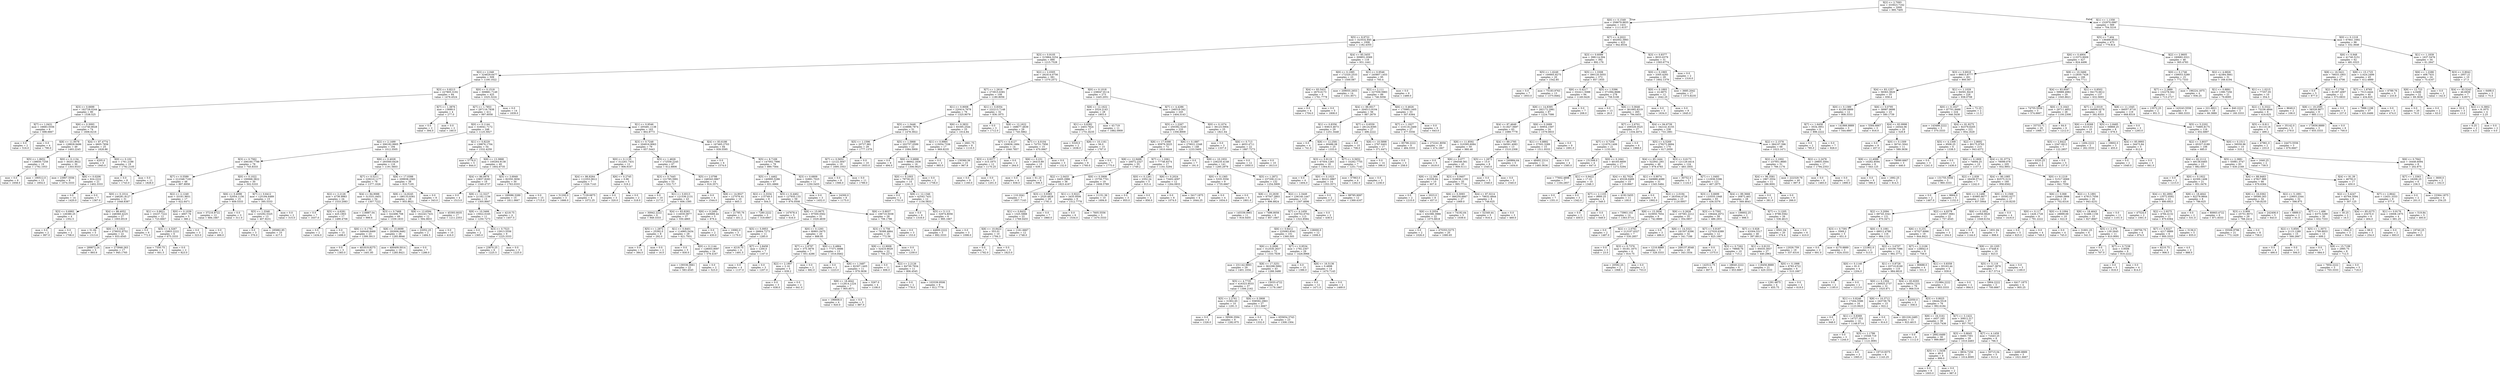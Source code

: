 digraph Tree {
node [shape=box] ;
0 [label="X[2] <= 2.7093\nmse = 333923.7162\nsamples = 2000\nvalue = 995.7405"] ;
1 [label="X[0] <= 0.1549\nmse = 358679.9655\nsamples = 1431\nvalue = 1111.6157"] ;
0 -> 1 [labeldistance=2.5, labelangle=45, headlabel="True"] ;
2 [label="X[5] <= 8.9722\nmse = 323532.845\nsamples = 1008\nvalue = 1182.4355"] ;
1 -> 2 ;
3 [label="X[3] <= 0.9105\nmse = 315864.3254\nsamples = 890\nvalue = 1215.7528"] ;
2 -> 3 ;
4 [label="X[2] <= 2.048\nmse = 324629.6477\nsamples = 509\nvalue = 1100.1022"] ;
3 -> 4 ;
5 [label="X[3] <= 0.8213\nmse = 227805.3192\nsamples = 84\nvalue = 1478.4524"] ;
4 -> 5 ;
6 [label="X[3] <= 0.6699\nmse = 162728.0244\nsamples = 80\nvalue = 1538.525"] ;
5 -> 6 ;
7 [label="X[7] <= 1.0431\nmse = 16683.5556\nsamples = 6\nvalue = 698.6667"] ;
6 -> 7 ;
8 [label="mse = 0.0\nsamples = 2\nvalue = 516.0"] ;
7 -> 8 ;
9 [label="mse = 0.0\nsamples = 4\nvalue = 790.0"] ;
7 -> 9 ;
10 [label="X[6] <= 0.3093\nmse = 112740.8028\nsamples = 74\nvalue = 1606.6216"] ;
6 -> 10 ;
11 [label="X[8] <= 11.9578\nmse = 128828.9496\nsamples = 49\nvalue = 1493.2245"] ;
10 -> 11 ;
12 [label="X[5] <= 1.8652\nmse = 138650.7258\nsamples = 19\nvalue = 1792.1053"] ;
11 -> 12 ;
13 [label="mse = 0.0\nsamples = 6\nvalue = 1658.0"] ;
12 -> 13 ;
14 [label="mse = 190512.0\nsamples = 13\nvalue = 1854.0"] ;
12 -> 14 ;
15 [label="X[0] <= 0.1134\nmse = 30201.8622\nsamples = 30\nvalue = 1303.9333"] ;
11 -> 15 ;
16 [label="mse = 23907.5556\nsamples = 9\nvalue = 1074.3333"] ;
15 -> 16 ;
17 [label="X[6] <= 0.0206\nmse = 624.2222\nsamples = 21\nvalue = 1402.3333"] ;
15 -> 17 ;
18 [label="mse = 0.0\nsamples = 14\nvalue = 1420.0"] ;
17 -> 18 ;
19 [label="mse = 0.0\nsamples = 7\nvalue = 1367.0"] ;
17 -> 19 ;
20 [label="X[4] <= 87.4774\nmse = 6605.7856\nsamples = 25\nvalue = 1828.88"] ;
10 -> 20 ;
21 [label="mse = 4205.0\nsamples = 6\nvalue = 1945.0"] ;
20 -> 21 ;
22 [label="X[0] <= 0.102\nmse = 1761.2188\nsamples = 19\nvalue = 1792.2105"] ;
20 -> 22 ;
23 [label="mse = 0.0\nsamples = 8\nvalue = 1743.0"] ;
22 -> 23 ;
24 [label="mse = 0.0\nsamples = 11\nvalue = 1828.0"] ;
22 -> 24 ;
25 [label="X[7] <= 1.3876\nmse = 13689.0\nsamples = 4\nvalue = 277.0"] ;
5 -> 25 ;
26 [label="mse = 0.0\nsamples = 2\nvalue = 394.0"] ;
25 -> 26 ;
27 [label="mse = 0.0\nsamples = 2\nvalue = 160.0"] ;
25 -> 27 ;
28 [label="X[0] <= 0.1518\nmse = 309881.7149\nsamples = 425\nvalue = 1025.3224"] ;
4 -> 28 ;
29 [label="X[7] <= 1.7853\nmse = 297116.7838\nsamples = 411\nvalue = 997.6058"] ;
28 -> 29 ;
30 [label="X[0] <= 0.1144\nmse = 316041.7172\nsamples = 248\nvalue = 1125.5927"] ;
29 -> 30 ;
31 [label="X[2] <= 2.1499\nmse = 306182.9905\nsamples = 194\nvalue = 1012.3505"] ;
30 -> 31 ;
32 [label="X[3] <= 0.7562\nmse = 206160.7799\nsamples = 78\nvalue = 745.8333"] ;
31 -> 32 ;
33 [label="X[7] <= 0.5589\nmse = 212348.7183\nsamples = 48\nvalue = 897.8958"] ;
32 -> 33 ;
34 [label="X[0] <= 0.1014\nmse = 246281.8127\nsamples = 31\nvalue = 1048.8387"] ;
33 -> 34 ;
35 [label="X[3] <= 0.6993\nmse = 126380.25\nsamples = 4\nvalue = 1352.5"] ;
34 -> 35 ;
36 [label="mse = 0.0\nsamples = 2\nvalue = 997.0"] ;
35 -> 36 ;
37 [label="mse = 0.0\nsamples = 2\nvalue = 1708.0"] ;
35 -> 37 ;
38 [label="X[4] <= 86.4052\nmse = 248360.4225\nsamples = 27\nvalue = 1003.8519"] ;
34 -> 38 ;
39 [label="mse = 51.84\nsamples = 5\nvalue = 1313.6"] ;
38 -> 39 ;
40 [label="X[0] <= 0.1023\nmse = 278032.9752\nsamples = 22\nvalue = 933.4545"] ;
38 -> 40 ;
41 [label="mse = 289872.24\nsamples = 5\nvalue = 893.6"] ;
40 -> 41 ;
42 [label="mse = 273946.263\nsamples = 17\nvalue = 945.1765"] ;
40 -> 42 ;
43 [label="X[2] <= 2.1249\nmse = 33161.9931\nsamples = 17\nvalue = 622.6471"] ;
33 -> 43 ;
44 [label="X[1] <= 0.8621\nmse = 10237.7222\nsamples = 12\nvalue = 723.6667"] ;
43 -> 44 ;
45 [label="mse = 0.0\nsamples = 6\nvalue = 772.0"] ;
44 -> 45 ;
46 [label="X[5] <= 4.3267\nmse = 15803.2222\nsamples = 6\nvalue = 675.3333"] ;
44 -> 46 ;
47 [label="mse = 7350.75\nsamples = 4\nvalue = 601.5"] ;
46 -> 47 ;
48 [label="mse = 0.0\nsamples = 2\nvalue = 823.0"] ;
46 -> 48 ;
49 [label="X[0] <= 0.1039\nmse = 4907.76\nsamples = 5\nvalue = 380.2"] ;
43 -> 49 ;
50 [label="mse = 0.0\nsamples = 3\nvalue = 323.0"] ;
49 -> 50 ;
51 [label="mse = 0.0\nsamples = 2\nvalue = 466.0"] ;
49 -> 51 ;
52 [label="X[0] <= 0.1022\nmse = 100068.3822\nsamples = 30\nvalue = 502.5333"] ;
32 -> 52 ;
53 [label="X[6] <= 0.4098\nmse = 52054.1156\nsamples = 15\nvalue = 609.5333"] ;
52 -> 53 ;
54 [label="mse = 37216.9722\nsamples = 12\nvalue = 684.1667"] ;
53 -> 54 ;
55 [label="mse = 0.0\nsamples = 3\nvalue = 311.0"] ;
53 -> 55 ;
56 [label="X[7] <= 0.6412\nmse = 125184.6489\nsamples = 15\nvalue = 395.5333"] ;
52 -> 56 ;
57 [label="X[5] <= 1.3348\nmse = 143292.5325\nsamples = 13\nvalue = 407.9231"] ;
56 -> 57 ;
58 [label="mse = 0.0\nsamples = 3\nvalue = 376.0"] ;
57 -> 58 ;
59 [label="mse = 185882.85\nsamples = 10\nvalue = 417.5"] ;
57 -> 59 ;
60 [label="mse = 0.0\nsamples = 2\nvalue = 315.0"] ;
56 -> 60 ;
61 [label="X[6] <= 0.4028\nmse = 293560.6429\nsamples = 116\nvalue = 1191.5603"] ;
31 -> 61 ;
62 [label="X[7] <= 0.5211\nmse = 229210.1177\nsamples = 78\nvalue = 1377.1026"] ;
61 -> 62 ;
63 [label="X[2] <= 2.2126\nmse = 4736.9983\nsamples = 24\nvalue = 1533.2083"] ;
62 -> 63 ;
64 [label="mse = 0.0\nsamples = 7\nvalue = 1637.0"] ;
63 -> 64 ;
65 [label="X[5] <= 4.6281\nmse = 425.1903\nsamples = 17\nvalue = 1490.4706"] ;
63 -> 65 ;
66 [label="mse = 0.0\nsamples = 2\nvalue = 1434.0"] ;
65 -> 66 ;
67 [label="mse = 0.0\nsamples = 15\nvalue = 1498.0"] ;
65 -> 67 ;
68 [label="X[4] <= 84.9088\nmse = 313331.6451\nsamples = 54\nvalue = 1307.7222"] ;
62 -> 68 ;
69 [label="mse = 118887.04\nsamples = 5\nvalue = 999.6"] ;
68 -> 69 ;
70 [label="X[3] <= 0.7468\nmse = 322496.708\nsamples = 49\nvalue = 1339.1633"] ;
68 -> 70 ;
71 [label="X[6] <= 0.1781\nmse = 349448.8469\nsamples = 23\nvalue = 1399.3913"] ;
70 -> 71 ;
72 [label="mse = 0.0\nsamples = 3\nvalue = 1383.0"] ;
71 -> 72 ;
73 [label="mse = 401819.8275\nsamples = 20\nvalue = 1401.85"] ;
71 -> 73 ;
74 [label="X[8] <= 15.6699\nmse = 292606.9482\nsamples = 26\nvalue = 1285.8846"] ;
70 -> 74 ;
75 [label="mse = 400409.5014\nsamples = 19\nvalue = 1285.8421"] ;
74 -> 75 ;
76 [label="mse = 0.0\nsamples = 7\nvalue = 1286.0"] ;
74 -> 76 ;
77 [label="X[8] <= 17.0398\nmse = 209938.2583\nsamples = 38\nvalue = 810.7105"] ;
61 -> 77 ;
78 [label="X[8] <= 14.8245\nmse = 186133.6361\nsamples = 29\nvalue = 955.8621"] ;
77 -> 78 ;
79 [label="X[8] <= 12.6594\nmse = 162243.7431\nsamples = 12\nvalue = 594.0833"] ;
78 -> 79 ;
80 [label="mse = 22052.25\nsamples = 2\nvalue = 1484.5"] ;
79 -> 80 ;
81 [label="mse = 0.0\nsamples = 10\nvalue = 416.0"] ;
79 -> 81 ;
82 [label="mse = 45393.0035\nsamples = 17\nvalue = 1211.2353"] ;
78 -> 82 ;
83 [label="mse = 0.0\nsamples = 9\nvalue = 343.0"] ;
77 -> 83 ;
84 [label="X[1] <= 0.8229\nmse = 139876.1704\nsamples = 54\nvalue = 1532.4259"] ;
30 -> 84 ;
85 [label="mse = 5776.0\nsamples = 5\nvalue = 844.0"] ;
84 -> 85 ;
86 [label="X[8] <= 13.3868\nmse = 100264.9138\nsamples = 49\nvalue = 1602.6735"] ;
84 -> 86 ;
87 [label="X[4] <= 86.0978\nmse = 23837.8283\nsamples = 19\nvalue = 1349.4737"] ;
86 -> 87 ;
88 [label="mse = 0.0\nsamples = 4\nvalue = 1513.0"] ;
87 -> 88 ;
89 [label="X[8] <= 12.3227\nmse = 21162.1156\nsamples = 15\nvalue = 1305.8667"] ;
87 -> 89 ;
90 [label="X[8] <= 10.3466\nmse = 15922.0165\nsamples = 11\nvalue = 1250.7273"] ;
89 -> 90 ;
91 [label="mse = 0.0\nsamples = 2\nvalue = 1365.0"] ;
90 -> 91 ;
92 [label="X[3] <= 0.7523\nmse = 15913.5556\nsamples = 9\nvalue = 1225.3333"] ;
90 -> 92 ;
93 [label="mse = 23870.25\nsamples = 6\nvalue = 1225.5"] ;
92 -> 93 ;
94 [label="mse = 0.0\nsamples = 3\nvalue = 1225.0"] ;
92 -> 94 ;
95 [label="mse = 4218.75\nsamples = 4\nvalue = 1457.5"] ;
89 -> 95 ;
96 [label="X[5] <= 3.6949\nmse = 82350.3656\nsamples = 30\nvalue = 1763.0333"] ;
86 -> 96 ;
97 [label="mse = 160086.3289\nsamples = 15\nvalue = 1811.0667"] ;
96 -> 97 ;
98 [label="mse = 0.0\nsamples = 15\nvalue = 1715.0"] ;
96 -> 98 ;
99 [label="X[1] <= 0.9546\nmse = 205481.1138\nsamples = 163\nvalue = 802.8773"] ;
29 -> 99 ;
100 [label="X[3] <= 0.7248\nmse = 204916.9063\nsamples = 79\nvalue = 657.5443"] ;
99 -> 100 ;
101 [label="X[0] <= 0.1135\nmse = 312261.7431\nsamples = 12\nvalue = 906.9167"] ;
100 -> 101 ;
102 [label="X[4] <= 86.8264\nmse = 112353.0612\nsamples = 7\nvalue = 1326.7143"] ;
101 -> 102 ;
103 [label="mse = 51200.0\nsamples = 3\nvalue = 1666.0"] ;
102 -> 103 ;
104 [label="mse = 7129.6875\nsamples = 4\nvalue = 1072.25"] ;
102 -> 104 ;
105 [label="X[6] <= 0.2745\nmse = 0.96\nsamples = 5\nvalue = 319.2"] ;
101 -> 105 ;
106 [label="mse = 0.0\nsamples = 3\nvalue = 320.0"] ;
105 -> 106 ;
107 [label="mse = 0.0\nsamples = 2\nvalue = 318.0"] ;
105 -> 107 ;
108 [label="X[5] <= 1.4626\nmse = 172558.2245\nsamples = 67\nvalue = 612.8806"] ;
100 -> 108 ;
109 [label="X[3] <= 0.7445\nmse = 121785.5991\nsamples = 53\nvalue = 532.717"] ;
108 -> 109 ;
110 [label="mse = 0.0\nsamples = 10\nvalue = 217.0"] ;
109 -> 110 ;
111 [label="X[1] <= 0.8313\nmse = 121536.2131\nsamples = 43\nvalue = 606.1395"] ;
109 -> 111 ;
112 [label="mse = 30942.2222\nsamples = 6\nvalue = 949.3333"] ;
111 -> 112 ;
113 [label="X[4] <= 83.8293\nmse = 114030.0877\nsamples = 37\nvalue = 550.4865"] ;
111 -> 113 ;
114 [label="X[5] <= 1.2872\nmse = 25392.0\nsamples = 8\nvalue = 292.0"] ;
113 -> 114 ;
115 [label="mse = 0.0\nsamples = 6\nvalue = 384.0"] ;
114 -> 115 ;
116 [label="mse = 0.0\nsamples = 2\nvalue = 16.0"] ;
114 -> 116 ;
117 [label="X[1] <= 0.8401\nmse = 114965.5434\nsamples = 29\nvalue = 621.7931"] ;
113 -> 117 ;
118 [label="mse = 0.0\nsamples = 5\nvalue = 830.0"] ;
117 -> 118 ;
119 [label="X[0] <= 0.1144\nmse = 128003.9097\nsamples = 24\nvalue = 578.4167"] ;
117 -> 119 ;
120 [label="mse = 139336.0661\nsamples = 22\nvalue = 583.4545"] ;
119 -> 120 ;
121 [label="mse = 0.0\nsamples = 2\nvalue = 523.0"] ;
119 -> 121 ;
122 [label="X[5] <= 2.0798\nmse = 248343.0867\nsamples = 14\nvalue = 916.3571"] ;
108 -> 122 ;
123 [label="mse = 0.0\nsamples = 4\nvalue = 1544.0"] ;
122 -> 123 ;
124 [label="X[8] <= 14.9027\nmse = 127076.41\nsamples = 10\nvalue = 665.3"] ;
122 -> 124 ;
125 [label="X[6] <= 0.2492\nmse = 140689.44\nsamples = 5\nvalue = 879.4"] ;
124 -> 125 ;
126 [label="mse = 0.0\nsamples = 2\nvalue = 430.0"] ;
125 -> 126 ;
127 [label="mse = 10082.0\nsamples = 3\nvalue = 1179.0"] ;
125 -> 127 ;
128 [label="mse = 21785.76\nsamples = 5\nvalue = 451.2"] ;
124 -> 128 ;
129 [label="X[4] <= 83.6186\nmse = 167465.2703\nsamples = 84\nvalue = 939.5595"] ;
99 -> 129 ;
130 [label="mse = 0.0\nsamples = 6\nvalue = 1574.0"] ;
129 -> 130 ;
131 [label="X[5] <= 8.7169\nmse = 147002.7996\nsamples = 78\nvalue = 890.7564"] ;
129 -> 131 ;
132 [label="X[5] <= 1.4462\nmse = 140995.5286\nsamples = 67\nvalue = 831.6866"] ;
131 -> 132 ;
133 [label="X[2] <= 2.3334\nmse = 115749.5\nsamples = 8\nvalue = 504.5"] ;
132 -> 133 ;
134 [label="mse = 7280.2222\nsamples = 3\nvalue = 318.6667"] ;
133 -> 134 ;
135 [label="mse = 147678.4\nsamples = 5\nvalue = 616.0"] ;
133 -> 135 ;
136 [label="X[5] <= 6.4462\nmse = 127935.133\nsamples = 59\nvalue = 876.0508"] ;
132 -> 136 ;
137 [label="X[8] <= 15.0675\nmse = 97500.0562\nsamples = 31\nvalue = 1029.4839"] ;
136 -> 137 ;
138 [label="X[5] <= 5.0953\nmse = 26664.7273\nsamples = 11\nvalue = 1285.0"] ;
137 -> 138 ;
139 [label="mse = 4218.75\nsamples = 4\nvalue = 1491.5"] ;
138 -> 139 ;
140 [label="X[7] <= 2.8458\nmse = 1200.0\nsamples = 7\nvalue = 1167.0"] ;
138 -> 140 ;
141 [label="mse = 0.0\nsamples = 4\nvalue = 1137.0"] ;
140 -> 141 ;
142 [label="mse = 0.0\nsamples = 3\nvalue = 1207.0"] ;
140 -> 142 ;
143 [label="X[0] <= 0.1293\nmse = 80801.0475\nsamples = 20\nvalue = 888.95"] ;
137 -> 143 ;
144 [label="X[7] <= 2.8797\nmse = 375.3878\nsamples = 7\nvalue = 651.4286"] ;
143 -> 144 ;
145 [label="X[2] <= 2.1807\nmse = 2.16\nsamples = 5\nvalue = 639.2"] ;
144 -> 145 ;
146 [label="mse = 0.0\nsamples = 3\nvalue = 638.0"] ;
145 -> 146 ;
147 [label="mse = 0.0\nsamples = 2\nvalue = 641.0"] ;
145 -> 147 ;
148 [label="mse = 0.0\nsamples = 2\nvalue = 682.0"] ;
144 -> 148 ;
149 [label="X[6] <= 0.4864\nmse = 77371.6686\nsamples = 13\nvalue = 1016.8462"] ;
143 -> 149 ;
150 [label="mse = 0.0\nsamples = 2\nvalue = 1223.0"] ;
149 -> 150 ;
151 [label="X[6] <= 1.3487\nmse = 82307.1405\nsamples = 11\nvalue = 979.3636"] ;
149 -> 151 ;
152 [label="X[8] <= 18.4642\nmse = 112614.1224\nsamples = 7\nvalue = 905.8571"] ;
151 -> 152 ;
153 [label="mse = 196608.0\nsamples = 4\nvalue = 920.0"] ;
152 -> 153 ;
154 [label="mse = 0.0\nsamples = 3\nvalue = 887.0"] ;
152 -> 154 ;
155 [label="mse = 3267.0\nsamples = 4\nvalue = 1108.0"] ;
151 -> 155 ;
156 [label="X[6] <= 0.8037\nmse = 106710.5038\nsamples = 28\nvalue = 706.1786"] ;
136 -> 156 ;
157 [label="X[3] <= 0.756\nmse = 78388.4864\nsamples = 25\nvalue = 772.56"] ;
156 -> 157 ;
158 [label="X[8] <= 12.9008\nmse = 52410.9029\nsamples = 22\nvalue = 706.2273"] ;
157 -> 158 ;
159 [label="mse = 0.0\nsamples = 11\nvalue = 606.0"] ;
158 -> 159 ;
160 [label="X[2] <= 2.2126\nmse = 84730.7934\nsamples = 11\nvalue = 806.4545"] ;
158 -> 160 ;
161 [label="mse = 0.0\nsamples = 2\nvalue = 778.0"] ;
160 -> 161 ;
162 [label="mse = 103339.9506\nsamples = 9\nvalue = 812.7778"] ;
160 -> 162 ;
163 [label="mse = 0.0\nsamples = 3\nvalue = 1259.0"] ;
157 -> 163 ;
164 [label="mse = 0.0\nsamples = 3\nvalue = 153.0"] ;
156 -> 164 ;
165 [label="X[3] <= 0.6809\nmse = 32891.7025\nsamples = 11\nvalue = 1250.5455"] ;
131 -> 165 ;
166 [label="mse = 0.0\nsamples = 3\nvalue = 1452.0"] ;
165 -> 166 ;
167 [label="mse = 24300.0\nsamples = 8\nvalue = 1175.0"] ;
165 -> 167 ;
168 [label="mse = 0.0\nsamples = 14\nvalue = 1839.0"] ;
28 -> 168 ;
169 [label="X[2] <= 2.0305\nmse = 262414.0756\nsamples = 381\nvalue = 1370.2572"] ;
3 -> 169 ;
170 [label="X[7] <= 1.2616\nmse = 273915.6381\nsamples = 108\nvalue = 1180.8056"] ;
169 -> 170 ;
171 [label="X[1] <= 0.9008\nmse = 220414.7678\nsamples = 76\nvalue = 1325.9079"] ;
170 -> 171 ;
172 [label="X[5] <= 1.3448\nmse = 216896.7874\nsamples = 51\nvalue = 1478.3922"] ;
171 -> 172 ;
173 [label="X[5] <= 1.1596\nmse = 20727.981\nsamples = 29\nvalue = 1777.1379"] ;
172 -> 173 ;
174 [label="X[7] <= 0.5652\nmse = 12122.3047\nsamples = 19\nvalue = 1695.1053"] ;
173 -> 174 ;
175 [label="mse = 0.0\nsamples = 8\nvalue = 1566.0"] ;
174 -> 175 ;
176 [label="mse = 0.0\nsamples = 11\nvalue = 1789.0"] ;
174 -> 176 ;
177 [label="mse = 0.0\nsamples = 10\nvalue = 1933.0"] ;
173 -> 177 ;
178 [label="X[5] <= 1.5868\nmse = 202757.0599\nsamples = 22\nvalue = 1084.5909"] ;
172 -> 178 ;
179 [label="mse = 0.0\nsamples = 6\nvalue = 494.0"] ;
178 -> 179 ;
180 [label="X[6] <= 0.6898\nmse = 98942.1836\nsamples = 16\nvalue = 1306.0625"] ;
178 -> 180 ;
181 [label="X[0] <= 0.1003\nmse = 79730.25\nsamples = 14\nvalue = 1241.5"] ;
180 -> 181 ;
182 [label="mse = 0.0\nsamples = 2\nvalue = 1751.0"] ;
181 -> 182 ;
183 [label="X[8] <= 12.1346\nmse = 42542.7431\nsamples = 12\nvalue = 1156.5833"] ;
181 -> 183 ;
184 [label="mse = 0.0\nsamples = 6\nvalue = 1318.0"] ;
183 -> 184 ;
185 [label="X[5] <= 5.113\nmse = 32974.8056\nsamples = 6\nvalue = 995.1667"] ;
183 -> 185 ;
186 [label="mse = 44800.2222\nsamples = 3\nvalue = 892.3333"] ;
185 -> 186 ;
187 [label="mse = 0.0\nsamples = 3\nvalue = 1098.0"] ;
185 -> 187 ;
188 [label="mse = 0.0\nsamples = 2\nvalue = 1758.0"] ;
180 -> 188 ;
189 [label="X[6] <= 0.3832\nmse = 83395.2544\nsamples = 25\nvalue = 1014.84"] ;
171 -> 189 ;
190 [label="X[1] <= 0.9965\nmse = 115054.7336\nsamples = 17\nvalue = 969.8235"] ;
189 -> 190 ;
191 [label="mse = 0.0\nsamples = 2\nvalue = 985.0"] ;
190 -> 191 ;
192 [label="mse = 130360.56\nsamples = 15\nvalue = 967.8"] ;
190 -> 192 ;
193 [label="mse = 2661.75\nsamples = 8\nvalue = 1110.5"] ;
189 -> 193 ;
194 [label="X[1] <= 0.8354\nmse = 232213.7148\nsamples = 32\nvalue = 836.1875"] ;
170 -> 194 ;
195 [label="mse = 0.0\nsamples = 3\nvalue = 1712.0"] ;
194 -> 195 ;
196 [label="X[8] <= 12.1622\nmse = 168677.4839\nsamples = 29\nvalue = 745.5862"] ;
194 -> 196 ;
197 [label="X[7] <= 4.4127\nmse = 100836.1684\nsamples = 14\nvalue = 1040.7857"] ;
196 -> 197 ;
198 [label="X[3] <= 0.9377\nmse = 315.1875\nsamples = 12\nvalue = 1170.25"] ;
197 -> 198 ;
199 [label="mse = 0.0\nsamples = 9\nvalue = 1160.0"] ;
198 -> 199 ;
200 [label="mse = 0.0\nsamples = 3\nvalue = 1201.0"] ;
198 -> 200 ;
201 [label="mse = 0.0\nsamples = 2\nvalue = 264.0"] ;
197 -> 201 ;
202 [label="X[7] <= 4.0104\nmse = 74751.7956\nsamples = 15\nvalue = 470.0667"] ;
196 -> 202 ;
203 [label="X[6] <= 0.231\nmse = 26410.89\nsamples = 10\nvalue = 639.1"] ;
202 -> 203 ;
204 [label="mse = 0.0\nsamples = 4\nvalue = 838.0"] ;
203 -> 204 ;
205 [label="mse = 61.25\nsamples = 6\nvalue = 506.5"] ;
203 -> 205 ;
206 [label="mse = 0.0\nsamples = 5\nvalue = 132.0"] ;
202 -> 206 ;
207 [label="X[0] <= 0.1018\nmse = 238047.8114\nsamples = 273\nvalue = 1445.2051"] ;
169 -> 207 ;
208 [label="X[8] <= 12.1622\nmse = 5524.2143\nsamples = 28\nvalue = 1803.0"] ;
207 -> 208 ;
209 [label="X[1] <= 0.8382\nmse = 2403.7924\nsamples = 17\nvalue = 1751.8235"] ;
208 -> 209 ;
210 [label="mse = 5329.0\nsamples = 2\nvalue = 1638.0"] ;
209 -> 210 ;
211 [label="X[8] <= 10.1161\nmse = 56.0\nsamples = 15\nvalue = 1767.0"] ;
209 -> 211 ;
212 [label="mse = 0.0\nsamples = 8\nvalue = 1760.0"] ;
211 -> 212 ;
213 [label="mse = 0.0\nsamples = 7\nvalue = 1775.0"] ;
211 -> 213 ;
214 [label="mse = 43.719\nsamples = 11\nvalue = 1882.0909"] ;
208 -> 214 ;
215 [label="X[7] <= 4.4286\nmse = 248319.342\nsamples = 245\nvalue = 1404.3143"] ;
207 -> 215 ;
216 [label="X[5] <= 1.2267\nmse = 250392.5245\nsamples = 220\nvalue = 1356.8909"] ;
215 -> 216 ;
217 [label="X[8] <= 17.0398\nmse = 95979.3025\nsamples = 72\nvalue = 1610.4444"] ;
216 -> 217 ;
218 [label="X[8] <= 12.9498\nmse = 20072.2327\nsamples = 55\nvalue = 1749.2"] ;
217 -> 218 ;
219 [label="X[2] <= 2.0433\nmse = 6405.2986\nsamples = 36\nvalue = 1823.4167"] ;
218 -> 219 ;
220 [label="mse = 110.2041\nsamples = 7\nvalue = 1957.7143"] ;
219 -> 220 ;
221 [label="X[3] <= 0.9365\nmse = 2520.4828\nsamples = 29\nvalue = 1791.0"] ;
219 -> 221 ;
222 [label="X[1] <= 0.8432\nmse = 1325.5888\nsamples = 22\nvalue = 1769.0455"] ;
221 -> 222 ;
223 [label="X[8] <= 10.8422\nmse = 353.01\nsamples = 10\nvalue = 1794.3"] ;
222 -> 223 ;
224 [label="mse = 0.0\nsamples = 7\nvalue = 1782.0"] ;
223 -> 224 ;
225 [label="mse = 0.0\nsamples = 3\nvalue = 1823.0"] ;
223 -> 225 ;
226 [label="mse = 1161.6667\nsamples = 12\nvalue = 1748.0"] ;
222 -> 226 ;
227 [label="mse = 0.0\nsamples = 7\nvalue = 1860.0"] ;
221 -> 227 ;
228 [label="X[6] <= 0.3908\nmse = 15756.7701\nsamples = 19\nvalue = 1608.5789"] ;
218 -> 228 ;
229 [label="X[1] <= 0.9221\nmse = 3435.9506\nsamples = 9\nvalue = 1512.7778"] ;
228 -> 229 ;
230 [label="mse = 0.0\nsamples = 6\nvalue = 1534.0"] ;
229 -> 230 ;
231 [label="mse = 7605.5556\nsamples = 3\nvalue = 1470.3333"] ;
229 -> 231 ;
232 [label="mse = 11151.36\nsamples = 10\nvalue = 1694.8"] ;
228 -> 232 ;
233 [label="X[7] <= 1.2061\nmse = 77746.8374\nsamples = 17\nvalue = 1161.5294"] ;
217 -> 233 ;
234 [label="X[0] <= 0.1261\nmse = 2352.24\nsamples = 5\nvalue = 915.4"] ;
233 -> 234 ;
235 [label="mse = 0.0\nsamples = 3\nvalue = 955.0"] ;
234 -> 235 ;
236 [label="mse = 0.0\nsamples = 2\nvalue = 856.0"] ;
234 -> 236 ;
237 [label="X[6] <= 0.2024\nmse = 73402.4097\nsamples = 12\nvalue = 1264.0833"] ;
233 -> 237 ;
238 [label="mse = 0.0\nsamples = 8\nvalue = 1074.0"] ;
237 -> 238 ;
239 [label="mse = 3417.1875\nsamples = 4\nvalue = 1644.25"] ;
237 -> 239 ;
240 [label="X[6] <= 0.1887\nmse = 279021.2348\nsamples = 148\nvalue = 1233.5405"] ;
216 -> 240 ;
241 [label="mse = 0.0\nsamples = 7\nvalue = 191.0"] ;
240 -> 241 ;
242 [label="X[8] <= 10.1932\nmse = 236235.4148\nsamples = 141\nvalue = 1285.2979"] ;
240 -> 242 ;
243 [label="X[0] <= 0.1365\nmse = 5335.5556\nsamples = 9\nvalue = 1735.6667"] ;
242 -> 243 ;
244 [label="mse = 0.0\nsamples = 4\nvalue = 1654.0"] ;
243 -> 244 ;
245 [label="mse = 0.0\nsamples = 5\nvalue = 1801.0"] ;
243 -> 245 ;
246 [label="X[5] <= 1.2872\nmse = 237206.2114\nsamples = 132\nvalue = 1254.5909"] ;
242 -> 246 ;
247 [label="X[8] <= 10.2639\nmse = 97547.2803\nsamples = 17\nvalue = 896.8824"] ;
246 -> 247 ;
248 [label="mse = 145336.0661\nsamples = 11\nvalue = 918.5455"] ;
247 -> 248 ;
249 [label="mse = 7496.8056\nsamples = 6\nvalue = 857.1667"] ;
247 -> 249 ;
250 [label="X[2] <= 2.3449\nmse = 236140.1447\nsamples = 115\nvalue = 1307.4696"] ;
246 -> 250 ;
251 [label="X[7] <= 4.1459\nmse = 226702.6702\nsamples = 113\nvalue = 1322.8584"] ;
250 -> 251 ;
252 [label="X[6] <= 0.6412\nmse = 225083.8341\nsamples = 101\nvalue = 1360.505"] ;
251 -> 252 ;
253 [label="X[6] <= 0.2696\nmse = 312530.2637\nsamples = 72\nvalue = 1333.7639"] ;
252 -> 253 ;
254 [label="mse = 231142.9893\nsamples = 29\nvalue = 1401.1034"] ;
253 -> 254 ;
255 [label="X[8] <= 17.3251\nmse = 362298.5992\nsamples = 43\nvalue = 1288.3488"] ;
253 -> 255 ;
256 [label="X[5] <= 4.7735\nmse = 416323.9533\nsamples = 37\nvalue = 1306.2162"] ;
255 -> 256 ;
257 [label="X[5] <= 2.2761\nmse = 31902.65\nsamples = 10\nvalue = 1291.5"] ;
256 -> 257 ;
258 [label="mse = 0.0\nsamples = 2\nvalue = 1326.0"] ;
257 -> 258 ;
259 [label="mse = 39506.3594\nsamples = 8\nvalue = 1282.875"] ;
257 -> 259 ;
260 [label="X[6] <= 0.3908\nmse = 558592.2963\nsamples = 27\nvalue = 1311.6667"] ;
256 -> 260 ;
261 [label="mse = 0.0\nsamples = 4\nvalue = 1332.0"] ;
260 -> 261 ;
262 [label="mse = 655654.3743\nsamples = 23\nvalue = 1308.1304"] ;
260 -> 262 ;
263 [label="mse = 15033.4722\nsamples = 6\nvalue = 1178.1667"] ;
255 -> 263 ;
264 [label="X[7] <= 0.9534\nmse = 1792.2307\nsamples = 29\nvalue = 1426.8966"] ;
252 -> 264 ;
265 [label="mse = 0.0\nsamples = 15\nvalue = 1386.0"] ;
264 -> 265 ;
266 [label="X[8] <= 16.5136\nmse = 0.4898\nsamples = 14\nvalue = 1470.7143"] ;
264 -> 266 ;
267 [label="mse = 0.0\nsamples = 12\nvalue = 1471.0"] ;
266 -> 267 ;
268 [label="mse = 0.0\nsamples = 2\nvalue = 1469.0"] ;
266 -> 268 ;
269 [label="mse = 128000.0\nsamples = 12\nvalue = 1006.0"] ;
251 -> 269 ;
270 [label="mse = 0.0\nsamples = 2\nvalue = 438.0"] ;
250 -> 270 ;
271 [label="X[0] <= 0.1074\nmse = 36123.5904\nsamples = 25\nvalue = 1821.64"] ;
215 -> 271 ;
272 [label="mse = 0.0\nsamples = 3\nvalue = 1337.0"] ;
271 -> 272 ;
273 [label="X[6] <= 0.713\nmse = 4653.4711\nsamples = 22\nvalue = 1887.7273"] ;
271 -> 273 ;
274 [label="mse = 0.0\nsamples = 12\nvalue = 1950.0"] ;
273 -> 274 ;
275 [label="mse = 0.0\nsamples = 10\nvalue = 1813.0"] ;
273 -> 275 ;
276 [label="X[4] <= 85.3455\nmse = 309851.9369\nsamples = 118\nvalue = 931.1441"] ;
2 -> 276 ;
277 [label="X[0] <= 0.1085\nmse = 172320.2533\nsamples = 23\nvalue = 1500.087"] ;
276 -> 277 ;
278 [label="X[4] <= 83.5431\nmse = 2670.6173\nsamples = 9\nvalue = 1761.7778"] ;
277 -> 278 ;
279 [label="mse = 0.0\nsamples = 4\nvalue = 1704.0"] ;
278 -> 279 ;
280 [label="mse = 0.0\nsamples = 5\nvalue = 1808.0"] ;
278 -> 280 ;
281 [label="mse = 209055.2653\nsamples = 14\nvalue = 1331.8571"] ;
277 -> 281 ;
282 [label="X[1] <= 0.9546\nmse = 245807.1453\nsamples = 95\nvalue = 793.4"] ;
276 -> 282 ;
283 [label="X[2] <= 2.111\nmse = 227559.5983\nsamples = 89\nvalue = 746.5056"] ;
282 -> 283 ;
284 [label="X[4] <= 88.0017\nmse = 204513.9104\nsamples = 56\nvalue = 887.2679"] ;
283 -> 284 ;
285 [label="X[1] <= 0.8356\nmse = 93815.4673\nsamples = 29\nvalue = 1251.3448"] ;
284 -> 285 ;
286 [label="mse = 0.0\nsamples = 4\nvalue = 741.0"] ;
285 -> 286 ;
287 [label="X[8] <= 12.2581\nmse = 60486.08\nsamples = 25\nvalue = 1333.0"] ;
285 -> 287 ;
288 [label="X[3] <= 0.9119\nmse = 67504.1265\nsamples = 18\nvalue = 1364.6111"] ;
287 -> 288 ;
289 [label="mse = 0.0\nsamples = 4\nvalue = 1404.0"] ;
288 -> 289 ;
290 [label="X[0] <= 0.1023\nmse = 86221.0867\nsamples = 14\nvalue = 1353.3571"] ;
288 -> 290 ;
291 [label="mse = 0.0\nsamples = 2\nvalue = 1257.0"] ;
290 -> 291 ;
292 [label="mse = 98785.9097\nsamples = 12\nvalue = 1369.4167"] ;
290 -> 292 ;
293 [label="X[7] <= 0.5652\nmse = 33262.7755\nsamples = 7\nvalue = 1251.7143"] ;
287 -> 293 ;
294 [label="mse = 57963.0\nsamples = 4\nvalue = 1262.0"] ;
293 -> 294 ;
295 [label="mse = 0.0\nsamples = 3\nvalue = 1238.0"] ;
293 -> 295 ;
296 [label="X[7] <= 0.6559\nmse = 28124.8395\nsamples = 27\nvalue = 496.2222"] ;
284 -> 296 ;
297 [label="mse = 0.0\nsamples = 10\nvalue = 708.0"] ;
296 -> 297 ;
298 [label="X[8] <= 10.5898\nmse = 2767.6401\nsamples = 17\nvalue = 371.6471"] ;
296 -> 298 ;
299 [label="mse = 0.0\nsamples = 14\nvalue = 396.0"] ;
298 -> 299 ;
300 [label="mse = 0.0\nsamples = 3\nvalue = 258.0"] ;
298 -> 300 ;
301 [label="X[6] <= 0.4626\nmse = 175985.1405\nsamples = 33\nvalue = 507.6364"] ;
283 -> 301 ;
302 [label="X[7] <= 1.1927\nmse = 210116.2469\nsamples = 27\nvalue = 477.5556"] ;
301 -> 302 ;
303 [label="mse = 85796.2222\nsamples = 9\nvalue = 484.3333"] ;
302 -> 303 ;
304 [label="mse = 272241.8056\nsamples = 18\nvalue = 474.1667"] ;
302 -> 304 ;
305 [label="mse = 0.0\nsamples = 6\nvalue = 643.0"] ;
301 -> 305 ;
306 [label="mse = 0.0\nsamples = 6\nvalue = 1489.0"] ;
282 -> 306 ;
307 [label="X[7] <= 4.2022\nmse = 402002.3993\nsamples = 423\nvalue = 942.8534"] ;
1 -> 307 ;
308 [label="X[3] <= 0.6099\nmse = 398114.594\nsamples = 392\nvalue = 892.176"] ;
307 -> 308 ;
309 [label="X[5] <= 1.6249\nmse = 100665.8275\nsamples = 20\nvalue = 1542.85"] ;
308 -> 309 ;
310 [label="mse = 0.0\nsamples = 7\nvalue = 1853.0"] ;
309 -> 310 ;
311 [label="mse = 75183.9763\nsamples = 13\nvalue = 1375.8462"] ;
309 -> 311 ;
312 [label="X[5] <= 1.3308\nmse = 390120.5055\nsamples = 372\nvalue = 857.1935"] ;
308 -> 312 ;
313 [label="X[6] <= 0.4217\nmse = 332411.5088\nsamples = 94\nvalue = 1149.0426"] ;
312 -> 313 ;
314 [label="X[8] <= 14.8395\nmse = 282172.2981\nsamples = 87\nvalue = 1224.7586"] ;
313 -> 314 ;
315 [label="X[4] <= 87.4649\nmse = 311827.5697\nsamples = 63\nvalue = 1089.7778"] ;
314 -> 315 ;
316 [label="X[8] <= 11.8592\nmse = 310395.6084\nsamples = 50\nvalue = 980.46"] ;
315 -> 316 ;
317 [label="mse = 0.0\nsamples = 5\nvalue = 1619.0"] ;
316 -> 317 ;
318 [label="X[6] <= 0.077\nmse = 294546.561\nsamples = 45\nvalue = 909.5111"] ;
316 -> 318 ;
319 [label="X[8] <= 12.364\nmse = 92339.84\nsamples = 10\nvalue = 607.6"] ;
318 -> 319 ;
320 [label="mse = 0.0\nsamples = 2\nvalue = 1210.0"] ;
319 -> 320 ;
321 [label="mse = 2023.0\nsamples = 8\nvalue = 457.0"] ;
319 -> 321 ;
322 [label="X[3] <= 0.9407\nmse = 318836.1192\nsamples = 35\nvalue = 995.7714"] ;
318 -> 322 ;
323 [label="X[6] <= 0.3093\nmse = 366250.6667\nsamples = 27\nvalue = 1069.0"] ;
322 -> 323 ;
324 [label="X[6] <= 0.2054\nmse = 432386.3988\nsamples = 22\nvalue = 1075.6818"] ;
323 -> 324 ;
325 [label="mse = 0.0\nsamples = 2\nvalue = 1026.0"] ;
324 -> 325 ;
326 [label="mse = 475353.5275\nsamples = 20\nvalue = 1080.65"] ;
324 -> 326 ;
327 [label="mse = 74192.64\nsamples = 5\nvalue = 1039.6"] ;
323 -> 327 ;
328 [label="X[4] <= 87.0214\nmse = 79632.4844\nsamples = 8\nvalue = 748.625"] ;
322 -> 328 ;
329 [label="mse = 52349.44\nsamples = 5\nvalue = 916.4"] ;
328 -> 329 ;
330 [label="mse = 0.0\nsamples = 3\nvalue = 469.0"] ;
328 -> 330 ;
331 [label="X[4] <= 89.2785\nmse = 94591.4083\nsamples = 13\nvalue = 1510.2308"] ;
315 -> 331 ;
332 [label="X[5] <= 1.2872\nmse = 15.0\nsamples = 8\nvalue = 1545.0"] ;
331 -> 332 ;
333 [label="mse = 0.0\nsamples = 5\nvalue = 1548.0"] ;
332 -> 333 ;
334 [label="mse = 0.0\nsamples = 3\nvalue = 1540.0"] ;
332 -> 334 ;
335 [label="mse = 240884.64\nsamples = 5\nvalue = 1454.6"] ;
331 -> 335 ;
336 [label="X[6] <= 0.2689\nmse = 30954.1597\nsamples = 24\nvalue = 1579.0833"] ;
314 -> 336 ;
337 [label="X[1] <= 0.8892\nmse = 37502.3289\nsamples = 15\nvalue = 1511.9333"] ;
336 -> 337 ;
338 [label="mse = 48492.2314\nsamples = 11\nvalue = 1485.3636"] ;
337 -> 338 ;
339 [label="mse = 0.0\nsamples = 4\nvalue = 1585.0"] ;
337 -> 339 ;
340 [label="mse = 0.0\nsamples = 9\nvalue = 1691.0"] ;
336 -> 340 ;
341 [label="mse = 0.0\nsamples = 7\nvalue = 208.0"] ;
313 -> 341 ;
342 [label="X[5] <= 1.5396\nmse = 371094.8686\nsamples = 278\nvalue = 758.5108"] ;
312 -> 342 ;
343 [label="mse = 0.0\nsamples = 13\nvalue = 26.0"] ;
342 -> 343 ;
344 [label="X[6] <= 0.0646\nmse = 361685.8319\nsamples = 265\nvalue = 794.4453"] ;
342 -> 344 ;
345 [label="X[7] <= 2.6701\nmse = 209329.3525\nsamples = 27\nvalue = 1334.4074"] ;
344 -> 345 ;
346 [label="X[7] <= 0.7204\nmse = 121670.1406\nsamples = 21\nvalue = 1153.381"] ;
345 -> 346 ;
347 [label="mse = 151308.0\nsamples = 4\nvalue = 647.0"] ;
346 -> 347 ;
348 [label="X[0] <= 0.1641\nmse = 40165.6609\nsamples = 17\nvalue = 1272.5294"] ;
346 -> 348 ;
349 [label="mse = 77602.4898\nsamples = 7\nvalue = 1164.2857"] ;
348 -> 349 ;
350 [label="X[1] <= 0.9422\nmse = 17.01\nsamples = 10\nvalue = 1348.3"] ;
348 -> 350 ;
351 [label="mse = 0.0\nsamples = 7\nvalue = 1351.0"] ;
350 -> 351 ;
352 [label="mse = 0.0\nsamples = 3\nvalue = 1342.0"] ;
350 -> 352 ;
353 [label="mse = 0.0\nsamples = 6\nvalue = 1968.0"] ;
345 -> 353 ;
354 [label="X[4] <= 94.6739\nmse = 342141.6155\nsamples = 238\nvalue = 733.1891"] ;
344 -> 354 ;
355 [label="X[5] <= 4.5269\nmse = 278272.8694\nsamples = 170\nvalue = 617.2059"] ;
354 -> 355 ;
356 [label="X[4] <= 85.1444\nmse = 522941.293\nsamples = 46\nvalue = 978.4783"] ;
355 -> 356 ;
357 [label="X[4] <= 82.7024\nmse = 45226.6489\nsamples = 15\nvalue = 219.8667"] ;
356 -> 357 ;
358 [label="X[7] <= 2.1103\nmse = 9900.25\nsamples = 4\nvalue = 549.5"] ;
357 -> 358 ;
359 [label="mse = 0.0\nsamples = 2\nvalue = 450.0"] ;
358 -> 359 ;
360 [label="mse = 0.0\nsamples = 2\nvalue = 649.0"] ;
358 -> 360 ;
361 [label="mse = 4192.5455\nsamples = 11\nvalue = 100.0"] ;
357 -> 361 ;
362 [label="X[1] <= 0.9074\nmse = 340889.4089\nsamples = 31\nvalue = 1345.5484"] ;
356 -> 362 ;
363 [label="mse = 0.0\nsamples = 8\nvalue = 1992.0"] ;
362 -> 363 ;
364 [label="X[2] <= 2.0194\nmse = 263544.4726\nsamples = 23\nvalue = 1120.6957"] ;
362 -> 364 ;
365 [label="mse = 73963.102\nsamples = 14\nvalue = 1363.5714"] ;
364 -> 365 ;
366 [label="X[8] <= 15.3936\nmse = 323950.7654\nsamples = 9\nvalue = 742.8889"] ;
364 -> 366 ;
367 [label="mse = 0.0\nsamples = 2\nvalue = 1487.0"] ;
366 -> 367 ;
368 [label="X[2] <= 2.0761\nmse = 213107.6327\nsamples = 7\nvalue = 530.2857"] ;
366 -> 368 ;
369 [label="mse = 0.0\nsamples = 3\nvalue = 23.0"] ;
368 -> 369 ;
370 [label="X[3] <= 0.7376\nmse = 35181.1875\nsamples = 4\nvalue = 910.75"] ;
368 -> 370 ;
371 [label="mse = 20592.25\nsamples = 2\nvalue = 1068.5"] ;
370 -> 371 ;
372 [label="mse = 0.0\nsamples = 2\nvalue = 753.0"] ;
370 -> 372 ;
373 [label="X[3] <= 0.6173\nmse = 121129.4414\nsamples = 124\nvalue = 483.1855"] ;
355 -> 373 ;
374 [label="mse = 30752.0\nsamples = 3\nvalue = 1124.0"] ;
373 -> 374 ;
375 [label="X[7] <= 1.0493\nmse = 112936.5396\nsamples = 121\nvalue = 467.2975"] ;
373 -> 375 ;
376 [label="X[3] <= 0.6699\nmse = 133555.1948\nsamples = 93\nvalue = 436.5376"] ;
375 -> 376 ;
377 [label="X[6] <= 0.2626\nmse = 167581.2212\nsamples = 35\nvalue = 354.0857"] ;
376 -> 377 ;
378 [label="mse = 0.0\nsamples = 3\nvalue = 486.0"] ;
377 -> 378 ;
379 [label="X[8] <= 14.3321\nmse = 181507.6396\nsamples = 32\nvalue = 341.7188"] ;
377 -> 379 ;
380 [label="mse = 1216.8889\nsamples = 3\nvalue = 328.3333"] ;
379 -> 380 ;
381 [label="mse = 200137.9548\nsamples = 29\nvalue = 343.1034"] ;
379 -> 381 ;
382 [label="X[3] <= 0.7592\nmse = 106444.2072\nsamples = 58\nvalue = 486.2931"] ;
376 -> 382 ;
383 [label="X[7] <= 0.9187\nmse = 127020.6389\nsamples = 12\nvalue = 825.1667"] ;
382 -> 383 ;
384 [label="mse = 0.0\nsamples = 2\nvalue = 1375.0"] ;
383 -> 384 ;
385 [label="X[3] <= 0.7262\nmse = 79868.76\nsamples = 10\nvalue = 715.2"] ;
383 -> 385 ;
386 [label="mse = 142512.75\nsamples = 4\nvalue = 807.5"] ;
385 -> 386 ;
387 [label="mse = 28640.2222\nsamples = 6\nvalue = 653.6667"] ;
385 -> 387 ;
388 [label="X[7] <= 0.928\nmse = 63304.5317\nsamples = 46\nvalue = 397.8913"] ;
382 -> 388 ;
389 [label="X[1] <= 0.9133\nmse = 95035.3937\nsamples = 27\nvalue = 440.2963"] ;
388 -> 389 ;
390 [label="mse = 118456.8889\nsamples = 21\nvalue = 420.3333"] ;
389 -> 390 ;
391 [label="X[0] <= 0.1998\nmse = 6783.4722\nsamples = 6\nvalue = 510.1667"] ;
389 -> 391 ;
392 [label="mse = 1291.6875\nsamples = 4\nvalue = 455.75"] ;
391 -> 392 ;
393 [label="mse = 0.0\nsamples = 2\nvalue = 619.0"] ;
391 -> 393 ;
394 [label="mse = 12026.759\nsamples = 19\nvalue = 337.6316"] ;
388 -> 394 ;
395 [label="X[4] <= 89.3666\nmse = 30872.463\nsamples = 28\nvalue = 569.4643"] ;
375 -> 395 ;
396 [label="mse = 106602.25\nsamples = 2\nvalue = 998.5"] ;
395 -> 396 ;
397 [label="X[7] <= 3.1205\nmse = 9798.5562\nsamples = 26\nvalue = 536.4615"] ;
395 -> 397 ;
398 [label="mse = 6501.04\nsamples = 20\nvalue = 574.4"] ;
397 -> 398 ;
399 [label="mse = 0.0\nsamples = 6\nvalue = 410.0"] ;
397 -> 399 ;
400 [label="X[2] <= 2.1578\nmse = 384107.596\nsamples = 68\nvalue = 1023.1471"] ;
354 -> 400 ;
401 [label="X[2] <= 2.1002\nmse = 237951.8685\nsamples = 51\nvalue = 766.1176"] ;
400 -> 401 ;
402 [label="X[4] <= 96.3581\nmse = 1967.3554\nsamples = 11\nvalue = 286.9091"] ;
401 -> 402 ;
403 [label="mse = 0.0\nsamples = 2\nvalue = 381.0"] ;
402 -> 403 ;
404 [label="mse = 0.0\nsamples = 9\nvalue = 266.0"] ;
402 -> 404 ;
405 [label="mse = 222329.79\nsamples = 40\nvalue = 897.9"] ;
401 -> 405 ;
406 [label="X[2] <= 2.2478\nmse = 29805.3564\nsamples = 17\nvalue = 1794.2353"] ;
400 -> 406 ;
407 [label="mse = 0.0\nsamples = 4\nvalue = 1483.0"] ;
406 -> 407 ;
408 [label="mse = 0.0\nsamples = 13\nvalue = 1890.0"] ;
406 -> 408 ;
409 [label="X[3] <= 0.8377\nmse = 8033.6379\nsamples = 31\nvalue = 1583.6774"] ;
307 -> 409 ;
410 [label="X[0] <= 0.1965\nmse = 3305.4293\nsamples = 29\nvalue = 1602.1379"] ;
409 -> 410 ;
411 [label="X[0] <= 0.1893\nmse = 22.6875\nsamples = 12\nvalue = 1642.25"] ;
410 -> 411 ;
412 [label="mse = 0.0\nsamples = 3\nvalue = 1634.0"] ;
411 -> 412 ;
413 [label="mse = 0.0\nsamples = 9\nvalue = 1645.0"] ;
411 -> 413 ;
414 [label="mse = 3685.2042\nsamples = 17\nvalue = 1573.8235"] ;
410 -> 414 ;
415 [label="mse = 0.0\nsamples = 2\nvalue = 1316.0"] ;
409 -> 415 ;
416 [label="X[1] <= 1.1358\nmse = 152970.0987\nsamples = 569\nvalue = 704.3216"] ;
0 -> 416 [labeldistance=2.5, labelangle=-45, headlabel="False"] ;
417 [label="X[5] <= 7.404\nmse = 136468.8533\nsamples = 473\nvalue = 779.814"] ;
416 -> 417 ;
418 [label="X[6] <= 0.4904\nmse = 113373.9009\nsamples = 427\nvalue = 824.4496"] ;
417 -> 418 ;
419 [label="X[3] <= 0.6918\nmse = 98815.8777\nsamples = 261\nvalue = 900.567"] ;
418 -> 419 ;
420 [label="X[4] <= 83.1257\nmse = 58363.3829\nsamples = 35\nvalue = 658.4"] ;
419 -> 420 ;
421 [label="X[0] <= 0.1389\nmse = 61290.8889\nsamples = 12\nvalue = 808.3333"] ;
420 -> 421 ;
422 [label="X[7] <= 1.6458\nmse = 3534.3951\nsamples = 9\nvalue = 896.2222"] ;
421 -> 422 ;
423 [label="mse = 0.0\nsamples = 2\nvalue = 785.0"] ;
422 -> 423 ;
424 [label="mse = 0.0\nsamples = 7\nvalue = 928.0"] ;
422 -> 424 ;
425 [label="mse = 141866.8889\nsamples = 3\nvalue = 544.6667"] ;
421 -> 425 ;
426 [label="X[6] <= 0.0795\nmse = 38987.9698\nsamples = 23\nvalue = 580.1739"] ;
420 -> 426 ;
427 [label="mse = 5584.6667\nsamples = 3\nvalue = 916.0"] ;
426 -> 427 ;
428 [label="X[4] <= 83.9998\nmse = 24544.06\nsamples = 20\nvalue = 529.8"] ;
426 -> 428 ;
429 [label="mse = 0.0\nsamples = 9\nvalue = 457.0"] ;
428 -> 429 ;
430 [label="X[0] <= 0.1309\nmse = 36741.5041\nsamples = 11\nvalue = 589.3636"] ;
428 -> 430 ;
431 [label="X[8] <= 12.4088\nmse = 10262.8594\nsamples = 8\nvalue = 643.125"] ;
430 -> 431 ;
432 [label="mse = 0.0\nsamples = 6\nvalue = 586.0"] ;
431 -> 432 ;
433 [label="mse = 1892.25\nsamples = 2\nvalue = 814.5"] ;
431 -> 433 ;
434 [label="mse = 79090.6667\nsamples = 3\nvalue = 446.0"] ;
430 -> 434 ;
435 [label="X[1] <= 1.1029\nmse = 94591.9419\nsamples = 226\nvalue = 938.0708"] ;
419 -> 435 ;
436 [label="X[0] <= 0.1027\nmse = 87701.9488\nsamples = 224\nvalue = 946.3438"] ;
435 -> 436 ;
437 [label="mse = 143488.2222\nsamples = 3\nvalue = 370.3333"] ;
436 -> 437 ;
438 [label="X[4] <= 81.8275\nmse = 82379.6205\nsamples = 221\nvalue = 954.1629"] ;
436 -> 438 ;
439 [label="X[5] <= 4.1309\nmse = 9506.25\nsamples = 6\nvalue = 1338.5"] ;
438 -> 439 ;
440 [label="mse = 0.0\nsamples = 3\nvalue = 1241.0"] ;
439 -> 440 ;
441 [label="mse = 0.0\nsamples = 3\nvalue = 1436.0"] ;
439 -> 441 ;
442 [label="X[2] <= 2.8692\nmse = 80175.9763\nsamples = 215\nvalue = 943.4372"] ;
438 -> 442 ;
443 [label="X[6] <= 0.1809\nmse = 74694.25\nsamples = 10\nvalue = 1157.5"] ;
442 -> 443 ;
444 [label="mse = 131755.5556\nsamples = 3\nvalue = 960.3333"] ;
443 -> 444 ;
445 [label="X[2] <= 2.839\nmse = 26438.5714\nsamples = 7\nvalue = 1242.0"] ;
443 -> 445 ;
446 [label="mse = 0.0\nsamples = 2\nvalue = 1467.0"] ;
445 -> 446 ;
447 [label="mse = 8664.0\nsamples = 5\nvalue = 1152.0"] ;
445 -> 447 ;
448 [label="X[4] <= 91.0774\nmse = 78099.078\nsamples = 205\nvalue = 932.9951"] ;
442 -> 448 ;
449 [label="X[4] <= 90.1085\nmse = 82575.3131\nsamples = 160\nvalue = 958.6562"] ;
448 -> 449 ;
450 [label="X[0] <= 0.1486\nmse = 83985.6677\nsamples = 143\nvalue = 937.5944"] ;
449 -> 450 ;
451 [label="X[2] <= 3.2094\nmse = 69745.3341\nsamples = 121\nvalue = 970.3471"] ;
450 -> 451 ;
452 [label="X[3] <= 0.7391\nmse = 3569.2\nsamples = 5\nvalue = 651.0"] ;
451 -> 452 ;
453 [label="mse = 0.0\nsamples = 2\nvalue = 691.0"] ;
452 -> 453 ;
454 [label="mse = 4170.8889\nsamples = 3\nvalue = 624.3333"] ;
452 -> 454 ;
455 [label="X[0] <= 0.1081\nmse = 68012.4788\nsamples = 116\nvalue = 984.1121"] ;
451 -> 455 ;
456 [label="mse = 121801.0\nsamples = 2\nvalue = 513.0"] ;
455 -> 456 ;
457 [label="X[2] <= 3.6707\nmse = 63106.7086\nsamples = 114\nvalue = 992.3772"] ;
455 -> 457 ;
458 [label="X[0] <= 0.1146\nmse = 81.0\nsamples = 4\nvalue = 1204.0"] ;
457 -> 458 ;
459 [label="mse = 0.0\nsamples = 2\nvalue = 1195.0"] ;
458 -> 459 ;
460 [label="mse = 0.0\nsamples = 2\nvalue = 1213.0"] ;
458 -> 460 ;
461 [label="X[1] <= 0.8728\nmse = 63710.8169\nsamples = 110\nvalue = 984.6818"] ;
457 -> 461 ;
462 [label="X[0] <= 0.1304\nmse = 136925.2737\nsamples = 31\nvalue = 1025.871"] ;
461 -> 462 ;
463 [label="X[1] <= 0.8246\nmse = 17264.5586\nsamples = 16\nvalue = 1123.0625"] ;
462 -> 463 ;
464 [label="mse = 0.0\nsamples = 2\nvalue = 948.0"] ;
463 -> 464 ;
465 [label="X[1] <= 0.8369\nmse = 14727.352\nsamples = 14\nvalue = 1148.0714"] ;
463 -> 465 ;
466 [label="mse = 0.0\nsamples = 3\nvalue = 1244.0"] ;
465 -> 466 ;
467 [label="X[5] <= 1.1786\nmse = 15549.719\nsamples = 11\nvalue = 1121.9091"] ;
465 -> 467 ;
468 [label="mse = 0.0\nsamples = 3\nvalue = 1065.0"] ;
467 -> 468 ;
469 [label="mse = 19710.9375\nsamples = 8\nvalue = 1143.25"] ;
467 -> 469 ;
470 [label="X[8] <= 10.3712\nmse = 243739.76\nsamples = 15\nvalue = 922.2"] ;
462 -> 470 ;
471 [label="mse = 0.0\nsamples = 2\nvalue = 914.0"] ;
470 -> 471 ;
472 [label="mse = 281226.2485\nsamples = 13\nvalue = 923.4615"] ;
470 -> 472 ;
473 [label="X[4] <= 83.8293\nmse = 34054.1231\nsamples = 79\nvalue = 968.519"] ;
461 -> 473 ;
474 [label="mse = 42050.0\nsamples = 3\nvalue = 358.0"] ;
473 -> 474 ;
475 [label="X[3] <= 0.8025\nmse = 18444.5518\nsamples = 76\nvalue = 992.6184"] ;
473 -> 475 ;
476 [label="X[8] <= 16.3161\nmse = 4457.165\nsamples = 39\nvalue = 1025.7436"] ;
475 -> 476 ;
477 [label="mse = 0.0\nsamples = 9\nvalue = 1112.0"] ;
476 -> 477 ;
478 [label="mse = 2892.6489\nsamples = 30\nvalue = 999.8667"] ;
476 -> 478 ;
479 [label="X[7] <= 3.1422\nmse = 30812.317\nsamples = 37\nvalue = 957.7027"] ;
475 -> 479 ;
480 [label="X[3] <= 0.8645\nmse = 6460.7301\nsamples = 29\nvalue = 1010.4483"] ;
479 -> 480 ;
481 [label="X[5] <= 1.5436\nmse = 48.0\nsamples = 8\nvalue = 999.0"] ;
480 -> 481 ;
482 [label="mse = 0.0\nsamples = 6\nvalue = 1003.0"] ;
481 -> 482 ;
483 [label="mse = 0.0\nsamples = 2\nvalue = 987.0"] ;
481 -> 483 ;
484 [label="mse = 8834.7256\nsamples = 21\nvalue = 1014.8095"] ;
480 -> 484 ;
485 [label="X[7] <= 4.1459\nmse = 72443.25\nsamples = 8\nvalue = 766.5"] ;
479 -> 485 ;
486 [label="mse = 50715.04\nsamples = 5\nvalue = 613.4"] ;
485 -> 486 ;
487 [label="mse = 4480.8889\nsamples = 3\nvalue = 1021.6667"] ;
485 -> 487 ;
488 [label="X[2] <= 4.8378\nmse = 123957.0661\nsamples = 22\nvalue = 757.4545"] ;
450 -> 488 ;
489 [label="X[6] <= 0.231\nmse = 87527.6066\nsamples = 19\nvalue = 844.8421"] ;
488 -> 489 ;
490 [label="X[7] <= 2.2106\nmse = 128842.0\nsamples = 9\nvalue = 758.0"] ;
489 -> 490 ;
491 [label="mse = 80688.0\nsamples = 4\nvalue = 531.0"] ;
490 -> 491 ;
492 [label="X[1] <= 0.8358\nmse = 93163.44\nsamples = 5\nvalue = 939.6"] ;
490 -> 492 ;
493 [label="mse = 151984.2222\nsamples = 3\nvalue = 903.3333"] ;
492 -> 493 ;
494 [label="mse = 0.0\nsamples = 2\nvalue = 994.0"] ;
492 -> 494 ;
495 [label="X[8] <= 18.1205\nmse = 37448.6\nsamples = 10\nvalue = 923.0"] ;
489 -> 495 ;
496 [label="X[5] <= 5.119\nmse = 16447.3878\nsamples = 7\nvalue = 817.5714"] ;
495 -> 496 ;
497 [label="mse = 5904.2222\nsamples = 3\nvalue = 700.6667"] ;
496 -> 497 ;
498 [label="mse = 6417.1875\nsamples = 4\nvalue = 905.25"] ;
496 -> 498 ;
499 [label="mse = 0.0\nsamples = 3\nvalue = 1169.0"] ;
495 -> 499 ;
500 [label="mse = 0.0\nsamples = 3\nvalue = 204.0"] ;
488 -> 500 ;
501 [label="X[0] <= 0.1569\nmse = 35592.0277\nsamples = 17\nvalue = 1135.8235"] ;
449 -> 501 ;
502 [label="X[6] <= 0.1852\nmse = 14958.0828\nsamples = 13\nvalue = 1049.6154"] ;
501 -> 502 ;
503 [label="mse = 0.0\nsamples = 8\nvalue = 1144.0"] ;
502 -> 503 ;
504 [label="mse = 1831.84\nsamples = 5\nvalue = 898.6"] ;
502 -> 504 ;
505 [label="mse = 0.0\nsamples = 4\nvalue = 1416.0"] ;
501 -> 505 ;
506 [label="X[0] <= 0.1219\nmse = 51517.6069\nsamples = 45\nvalue = 841.7556"] ;
448 -> 506 ;
507 [label="X[6] <= 0.068\nmse = 22949.3906\nsamples = 19\nvalue = 702.6316"] ;
506 -> 507 ;
508 [label="X[0] <= 0.117\nmse = 1426.1728\nsamples = 9\nvalue = 791.2222"] ;
507 -> 508 ;
509 [label="mse = 0.0\nsamples = 5\nvalue = 825.0"] ;
508 -> 509 ;
510 [label="mse = 0.0\nsamples = 4\nvalue = 749.0"] ;
508 -> 510 ;
511 [label="X[0] <= 0.1094\nmse = 28899.69\nsamples = 10\nvalue = 622.9"] ;
507 -> 511 ;
512 [label="mse = 0.0\nsamples = 4\nvalue = 745.0"] ;
511 -> 512 ;
513 [label="mse = 31601.25\nsamples = 6\nvalue = 541.5"] ;
511 -> 513 ;
514 [label="X[2] <= 5.1891\nmse = 47913.7056\nsamples = 26\nvalue = 943.4231"] ;
506 -> 514 ;
515 [label="X[8] <= 18.4643\nmse = 51488.1156\nsamples = 15\nvalue = 827.8667"] ;
514 -> 515 ;
516 [label="X[5] <= 2.376\nmse = 130.2645\nsamples = 11\nvalue = 810.9091"] ;
515 -> 516 ;
517 [label="mse = 0.0\nsamples = 2\nvalue = 787.0"] ;
516 -> 517 ;
518 [label="X[7] <= 0.7238\nmse = 3.9506\nsamples = 9\nvalue = 816.2222"] ;
516 -> 518 ;
519 [label="mse = 0.0\nsamples = 5\nvalue = 818.0"] ;
518 -> 519 ;
520 [label="mse = 0.0\nsamples = 4\nvalue = 814.0"] ;
518 -> 520 ;
521 [label="mse = 189756.75\nsamples = 4\nvalue = 874.5"] ;
515 -> 521 ;
522 [label="mse = 0.0\nsamples = 11\nvalue = 1101.0"] ;
514 -> 522 ;
523 [label="mse = 72.25\nsamples = 2\nvalue = 11.5"] ;
435 -> 523 ;
524 [label="X[8] <= 10.3466\nmse = 112830.7428\nsamples = 166\nvalue = 704.7711"] ;
418 -> 524 ;
525 [label="X[4] <= 83.8597\nmse = 59989.4982\nsamples = 29\nvalue = 1045.8621"] ;
524 -> 525 ;
526 [label="mse = 74755.5556\nsamples = 3\nvalue = 574.6667"] ;
525 -> 526 ;
527 [label="X[0] <= 0.1643\nmse = 29711.4852\nsamples = 26\nvalue = 1100.2308"] ;
525 -> 527 ;
528 [label="mse = 33733.71\nsamples = 20\nvalue = 1066.7"] ;
527 -> 528 ;
529 [label="mse = 64.0\nsamples = 6\nvalue = 1212.0"] ;
527 -> 529 ;
530 [label="X[1] <= 0.8502\nmse = 94175.6612\nsamples = 137\nvalue = 632.5693"] ;
524 -> 530 ;
531 [label="X[7] <= 2.0319\nmse = 94898.0278\nsamples = 18\nvalue = 392.8333"] ;
530 -> 531 ;
532 [label="X[6] <= 0.9268\nmse = 6210.01\nsamples = 10\nvalue = 164.3"] ;
531 -> 532 ;
533 [label="X[5] <= 2.8422\nmse = 2347.0612\nsamples = 7\nvalue = 122.2857"] ;
532 -> 533 ;
534 [label="mse = 6320.25\nsamples = 2\nvalue = 85.5"] ;
533 -> 534 ;
535 [label="mse = 0.0\nsamples = 5\nvalue = 137.0"] ;
533 -> 535 ;
536 [label="mse = 1494.2222\nsamples = 3\nvalue = 262.3333"] ;
532 -> 536 ;
537 [label="X[5] <= 2.8485\nmse = 58868.25\nsamples = 8\nvalue = 678.5"] ;
531 -> 537 ;
538 [label="mse = 19602.0\nsamples = 3\nvalue = 455.0"] ;
537 -> 538 ;
539 [label="X[4] <= 85.9993\nmse = 34473.84\nsamples = 5\nvalue = 812.6"] ;
537 -> 539 ;
540 [label="mse = 0.0\nsamples = 2\nvalue = 1040.0"] ;
539 -> 540 ;
541 [label="mse = 0.0\nsamples = 3\nvalue = 661.0"] ;
539 -> 541 ;
542 [label="X[8] <= 11.1045\nmse = 84057.9718\nsamples = 119\nvalue = 668.8319"] ;
530 -> 542 ;
543 [label="mse = 0.0\nsamples = 3\nvalue = 1293.0"] ;
542 -> 543 ;
544 [label="X[5] <= 5.2202\nmse = 75895.8175\nsamples = 116\nvalue = 652.6897"] ;
542 -> 544 ;
545 [label="X[2] <= 3.8037\nmse = 65327.0189\nsamples = 106\nvalue = 685.0"] ;
544 -> 545 ;
546 [label="X[4] <= 82.2112\nmse = 49138.6465\nsamples = 23\nvalue = 882.6957"] ;
545 -> 546 ;
547 [label="mse = 0.0\nsamples = 2\nvalue = 1215.0"] ;
546 -> 547 ;
548 [label="X[0] <= 0.1922\nmse = 42300.1406\nsamples = 21\nvalue = 851.0476"] ;
546 -> 548 ;
549 [label="X[4] <= 92.2892\nmse = 13572.0592\nsamples = 13\nvalue = 890.6923"] ;
548 -> 549 ;
550 [label="mse = 47524.0\nsamples = 2\nvalue = 1001.0"] ;
549 -> 550 ;
551 [label="X[2] <= 2.9275\nmse = 4784.4132\nsamples = 11\nvalue = 870.6364"] ;
549 -> 551 ;
552 [label="X[7] <= 0.9227\nmse = 4217.8889\nsamples = 6\nvalue = 900.3333"] ;
551 -> 552 ;
553 [label="mse = 6210.75\nsamples = 4\nvalue = 906.5"] ;
552 -> 553 ;
554 [label="mse = 4.0\nsamples = 2\nvalue = 888.0"] ;
552 -> 554 ;
555 [label="mse = 3136.0\nsamples = 5\nvalue = 835.0"] ;
551 -> 555 ;
556 [label="X[8] <= 18.4642\nmse = 82278.9844\nsamples = 8\nvalue = 786.625"] ;
548 -> 556 ;
557 [label="mse = 0.0\nsamples = 2\nvalue = 531.0"] ;
556 -> 557 ;
558 [label="mse = 80663.4722\nsamples = 6\nvalue = 871.8333"] ;
556 -> 558 ;
559 [label="X[5] <= 2.3881\nmse = 55981.3747\nsamples = 83\nvalue = 630.2169"] ;
545 -> 559 ;
560 [label="X[4] <= 88.9483\nmse = 47827.989\nsamples = 66\nvalue = 676.6364"] ;
559 -> 560 ;
561 [label="X[8] <= 16.0362\nmse = 59580.263\nsamples = 34\nvalue = 749.8235"] ;
560 -> 561 ;
562 [label="X[3] <= 0.809\nmse = 25751.9073\nsamples = 29\nvalue = 768.2414"] ;
561 -> 562 ;
563 [label="mse = 35506.9796\nsamples = 21\nvalue = 772.1429"] ;
562 -> 563 ;
564 [label="mse = 0.0\nsamples = 8\nvalue = 758.0"] ;
562 -> 564 ;
565 [label="mse = 242406.0\nsamples = 5\nvalue = 643.0"] ;
561 -> 565 ;
566 [label="X[2] <= 5.1891\nmse = 23603.2344\nsamples = 32\nvalue = 598.875"] ;
560 -> 566 ;
567 [label="mse = 6889.0\nsamples = 2\nvalue = 91.0"] ;
566 -> 567 ;
568 [label="X[7] <= 1.496\nmse = 6375.3289\nsamples = 30\nvalue = 632.7333"] ;
566 -> 568 ;
569 [label="X[2] <= 5.8591\nmse = 2115.1289\nsamples = 15\nvalue = 566.2667"] ;
568 -> 569 ;
570 [label="mse = 0.0\nsamples = 4\nvalue = 490.0"] ;
569 -> 570 ;
571 [label="mse = 0.0\nsamples = 11\nvalue = 594.0"] ;
569 -> 571 ;
572 [label="X[5] <= 1.3073\nmse = 1799.8933\nsamples = 15\nvalue = 699.2"] ;
568 -> 572 ;
573 [label="mse = 0.0\nsamples = 7\nvalue = 684.0"] ;
572 -> 573 ;
574 [label="X[8] <= 15.7199\nmse = 2995.75\nsamples = 8\nvalue = 712.5"] ;
572 -> 574 ;
575 [label="mse = 7854.2222\nsamples = 3\nvalue = 703.3333"] ;
574 -> 575 ;
576 [label="mse = 0.0\nsamples = 5\nvalue = 718.0"] ;
574 -> 576 ;
577 [label="X[4] <= 91.39\nmse = 46792.0\nsamples = 17\nvalue = 450.0"] ;
559 -> 577 ;
578 [label="X[2] <= 5.4247\nmse = 45764.3594\nsamples = 8\nvalue = 307.125"] ;
577 -> 578 ;
579 [label="mse = 30.25\nsamples = 2\nvalue = 16.5"] ;
578 -> 579 ;
580 [label="X[4] <= 85.0275\nmse = 23470.0\nsamples = 6\nvalue = 404.0"] ;
578 -> 580 ;
581 [label="mse = 1842.0\nsamples = 3\nvalue = 554.0"] ;
580 -> 581 ;
582 [label="mse = 98.0\nsamples = 3\nvalue = 254.0"] ;
580 -> 582 ;
583 [label="X[7] <= 2.8642\nmse = 13431.3333\nsamples = 9\nvalue = 577.0"] ;
577 -> 583 ;
584 [label="X[1] <= 0.9176\nmse = 10008.1875\nsamples = 4\nvalue = 681.25"] ;
583 -> 584 ;
585 [label="mse = 0.0\nsamples = 2\nvalue = 693.0"] ;
584 -> 585 ;
586 [label="mse = 19740.25\nsamples = 2\nvalue = 669.5"] ;
584 -> 586 ;
587 [label="mse = 519.84\nsamples = 5\nvalue = 493.6"] ;
583 -> 587 ;
588 [label="X[0] <= 0.1511\nmse = 59559.96\nsamples = 10\nvalue = 310.2"] ;
544 -> 588 ;
589 [label="mse = 1640.25\nsamples = 2\nvalue = 739.5"] ;
588 -> 589 ;
590 [label="X[6] <= 0.7842\nmse = 16446.6094\nsamples = 8\nvalue = 202.875"] ;
588 -> 590 ;
591 [label="X[7] <= 1.3363\nmse = 16206.25\nsamples = 6\nvalue = 236.5"] ;
590 -> 591 ;
592 [label="mse = 0.0\nsamples = 2\nvalue = 201.0"] ;
591 -> 592 ;
593 [label="mse = 23364.1875\nsamples = 4\nvalue = 254.25"] ;
591 -> 593 ;
594 [label="mse = 3600.0\nsamples = 2\nvalue = 102.0"] ;
590 -> 594 ;
595 [label="X[2] <= 2.9605\nmse = 160682.0321\nsamples = 46\nvalue = 365.4783"] ;
417 -> 595 ;
596 [label="X[0] <= 0.1746\nmse = 159053.5289\nsamples = 15\nvalue = 772.7333"] ;
595 -> 596 ;
597 [label="X[7] <= 2.2889\nmse = 132278.562\nsamples = 11\nvalue = 713.2727"] ;
596 -> 597 ;
598 [label="mse = 13572.25\nsamples = 2\nvalue = 951.5"] ;
597 -> 598 ;
599 [label="mse = 143243.5556\nsamples = 9\nvalue = 660.3333"] ;
597 -> 599 ;
600 [label="mse = 196224.1875\nsamples = 4\nvalue = 936.25"] ;
596 -> 600 ;
601 [label="X[2] <= 4.6826\nmse = 42384.5661\nsamples = 31\nvalue = 168.4194"] ;
595 -> 601 ;
602 [label="X[1] <= 0.8891\nmse = 1390.7256\nsamples = 21\nvalue = 79.8095"] ;
601 -> 602 ;
603 [label="mse = 221.6821\nsamples = 18\nvalue = 66.3889"] ;
602 -> 603 ;
604 [label="mse = 840.2222\nsamples = 3\nvalue = 160.3333"] ;
602 -> 604 ;
605 [label="X[1] <= 1.0215\nmse = 77357.05\nsamples = 10\nvalue = 354.5"] ;
601 -> 605 ;
606 [label="X[2] <= 6.3322\nmse = 75236.4844\nsamples = 8\nvalue = 416.625"] ;
605 -> 606 ;
607 [label="X[5] <= 8.811\nmse = 81110.16\nsamples = 5\nvalue = 499.2"] ;
606 -> 607 ;
608 [label="mse = 47961.0\nsamples = 2\nvalue = 233.0"] ;
607 -> 608 ;
609 [label="mse = 24473.5556\nsamples = 3\nvalue = 676.6667"] ;
607 -> 609 ;
610 [label="mse = 35142.0\nsamples = 3\nvalue = 279.0"] ;
606 -> 610 ;
611 [label="mse = 8649.0\nsamples = 2\nvalue = 106.0"] ;
605 -> 611 ;
612 [label="X[0] <= 0.1218\nmse = 67841.1692\nsamples = 96\nvalue = 332.3646"] ;
416 -> 612 ;
613 [label="X[6] <= 0.948\nmse = 41740.5151\nsamples = 62\nvalue = 481.0323"] ;
612 -> 613 ;
614 [label="X[8] <= 16.5421\nmse = 76633.1903\nsamples = 17\nvalue = 662.4706"] ;
613 -> 614 ;
615 [label="mse = 0.0\nsamples = 5\nvalue = 877.0"] ;
614 -> 615 ;
616 [label="X[2] <= 7.1758\nmse = 81397.4097\nsamples = 12\nvalue = 573.0833"] ;
614 -> 616 ;
617 [label="X[8] <= 19.2595\nmse = 58328.9877\nsamples = 9\nvalue = 685.1111"] ;
616 -> 617 ;
618 [label="mse = 173656.8889\nsamples = 3\nvalue = 655.3333"] ;
617 -> 618 ;
619 [label="mse = 0.0\nsamples = 6\nvalue = 700.0"] ;
617 -> 619 ;
620 [label="mse = 0.0\nsamples = 3\nvalue = 237.0"] ;
616 -> 620 ;
621 [label="X[8] <= 15.1725\nmse = 11424.2499\nsamples = 45\nvalue = 412.4889"] ;
613 -> 621 ;
622 [label="X[7] <= 1.8765\nmse = 7513.4444\nsamples = 40\nvalue = 434.825"] ;
621 -> 622 ;
623 [label="mse = 7988.1198\nsamples = 37\nvalue = 431.6486"] ;
622 -> 623 ;
624 [label="mse = 0.0\nsamples = 3\nvalue = 474.0"] ;
622 -> 624 ;
625 [label="mse = 6789.76\nsamples = 5\nvalue = 233.8"] ;
621 -> 625 ;
626 [label="X[1] <= 1.1839\nmse = 1637.5476\nsamples = 34\nvalue = 61.2647"] ;
612 -> 626 ;
627 [label="X[6] <= 1.2286\nmse = 406.7431\nsamples = 24\nvalue = 75.4167"] ;
626 -> 627 ;
628 [label="X[8] <= 12.723\nmse = 4.0496\nsamples = 22\nvalue = 69.3636"] ;
627 -> 628 ;
629 [label="mse = 0.0\nsamples = 20\nvalue = 70.0"] ;
628 -> 629 ;
630 [label="mse = 0.0\nsamples = 2\nvalue = 63.0"] ;
628 -> 630 ;
631 [label="mse = 0.0\nsamples = 2\nvalue = 142.0"] ;
627 -> 631 ;
632 [label="X[3] <= 0.8042\nmse = 2957.21\nsamples = 10\nvalue = 27.3"] ;
626 -> 632 ;
633 [label="X[4] <= 83.5243\nmse = 46.6939\nsamples = 7\nvalue = 6.8571"] ;
632 -> 633 ;
634 [label="mse = 32.0\nsamples = 3\nvalue = 13.0"] ;
633 -> 634 ;
635 [label="X[2] <= 6.3802\nmse = 8.1875\nsamples = 4\nvalue = 2.25"] ;
633 -> 635 ;
636 [label="mse = 6.25\nsamples = 2\nvalue = 4.5"] ;
635 -> 636 ;
637 [label="mse = 0.0\nsamples = 2\nvalue = 0.0"] ;
635 -> 637 ;
638 [label="mse = 6498.0\nsamples = 3\nvalue = 75.0"] ;
632 -> 638 ;
}
